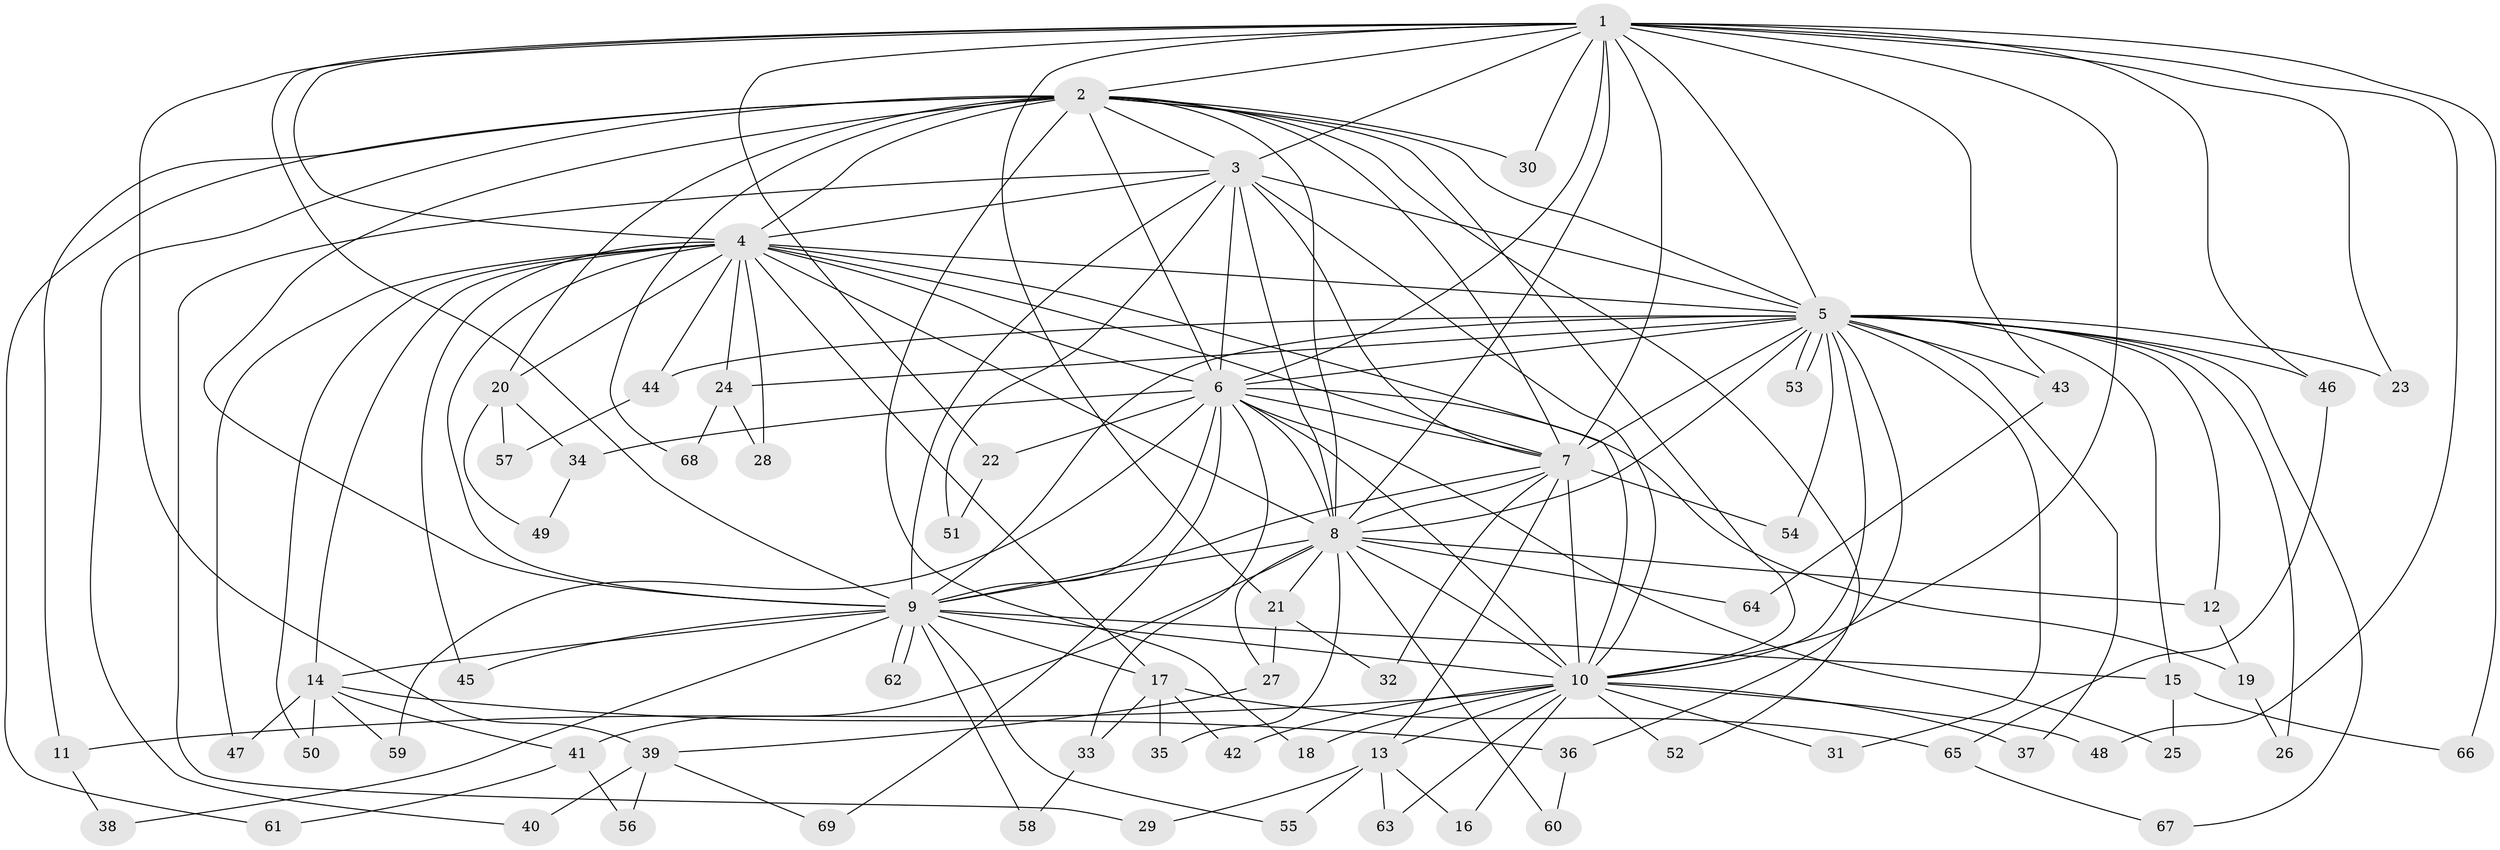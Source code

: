 // Generated by graph-tools (version 1.1) at 2025/11/02/27/25 16:11:08]
// undirected, 69 vertices, 163 edges
graph export_dot {
graph [start="1"]
  node [color=gray90,style=filled];
  1;
  2;
  3;
  4;
  5;
  6;
  7;
  8;
  9;
  10;
  11;
  12;
  13;
  14;
  15;
  16;
  17;
  18;
  19;
  20;
  21;
  22;
  23;
  24;
  25;
  26;
  27;
  28;
  29;
  30;
  31;
  32;
  33;
  34;
  35;
  36;
  37;
  38;
  39;
  40;
  41;
  42;
  43;
  44;
  45;
  46;
  47;
  48;
  49;
  50;
  51;
  52;
  53;
  54;
  55;
  56;
  57;
  58;
  59;
  60;
  61;
  62;
  63;
  64;
  65;
  66;
  67;
  68;
  69;
  1 -- 2;
  1 -- 3;
  1 -- 4;
  1 -- 5;
  1 -- 6;
  1 -- 7;
  1 -- 8;
  1 -- 9;
  1 -- 10;
  1 -- 21;
  1 -- 22;
  1 -- 23;
  1 -- 30;
  1 -- 39;
  1 -- 43;
  1 -- 46;
  1 -- 48;
  1 -- 66;
  2 -- 3;
  2 -- 4;
  2 -- 5;
  2 -- 6;
  2 -- 7;
  2 -- 8;
  2 -- 9;
  2 -- 10;
  2 -- 11;
  2 -- 18;
  2 -- 20;
  2 -- 30;
  2 -- 40;
  2 -- 52;
  2 -- 61;
  2 -- 68;
  3 -- 4;
  3 -- 5;
  3 -- 6;
  3 -- 7;
  3 -- 8;
  3 -- 9;
  3 -- 10;
  3 -- 29;
  3 -- 51;
  4 -- 5;
  4 -- 6;
  4 -- 7;
  4 -- 8;
  4 -- 9;
  4 -- 10;
  4 -- 14;
  4 -- 17;
  4 -- 20;
  4 -- 24;
  4 -- 28;
  4 -- 44;
  4 -- 45;
  4 -- 47;
  4 -- 50;
  5 -- 6;
  5 -- 7;
  5 -- 8;
  5 -- 9;
  5 -- 10;
  5 -- 12;
  5 -- 15;
  5 -- 23;
  5 -- 24;
  5 -- 26;
  5 -- 31;
  5 -- 36;
  5 -- 37;
  5 -- 43;
  5 -- 44;
  5 -- 46;
  5 -- 53;
  5 -- 53;
  5 -- 54;
  5 -- 67;
  6 -- 7;
  6 -- 8;
  6 -- 9;
  6 -- 10;
  6 -- 19;
  6 -- 22;
  6 -- 25;
  6 -- 33;
  6 -- 34;
  6 -- 59;
  6 -- 69;
  7 -- 8;
  7 -- 9;
  7 -- 10;
  7 -- 13;
  7 -- 32;
  7 -- 54;
  8 -- 9;
  8 -- 10;
  8 -- 12;
  8 -- 21;
  8 -- 27;
  8 -- 35;
  8 -- 41;
  8 -- 60;
  8 -- 64;
  9 -- 10;
  9 -- 14;
  9 -- 15;
  9 -- 17;
  9 -- 38;
  9 -- 45;
  9 -- 55;
  9 -- 58;
  9 -- 62;
  9 -- 62;
  10 -- 11;
  10 -- 13;
  10 -- 16;
  10 -- 18;
  10 -- 31;
  10 -- 37;
  10 -- 42;
  10 -- 48;
  10 -- 52;
  10 -- 63;
  11 -- 38;
  12 -- 19;
  13 -- 16;
  13 -- 29;
  13 -- 55;
  13 -- 63;
  14 -- 36;
  14 -- 41;
  14 -- 47;
  14 -- 50;
  14 -- 59;
  15 -- 25;
  15 -- 66;
  17 -- 33;
  17 -- 35;
  17 -- 42;
  17 -- 65;
  19 -- 26;
  20 -- 34;
  20 -- 49;
  20 -- 57;
  21 -- 27;
  21 -- 32;
  22 -- 51;
  24 -- 28;
  24 -- 68;
  27 -- 39;
  33 -- 58;
  34 -- 49;
  36 -- 60;
  39 -- 40;
  39 -- 56;
  39 -- 69;
  41 -- 56;
  41 -- 61;
  43 -- 64;
  44 -- 57;
  46 -- 65;
  65 -- 67;
}
